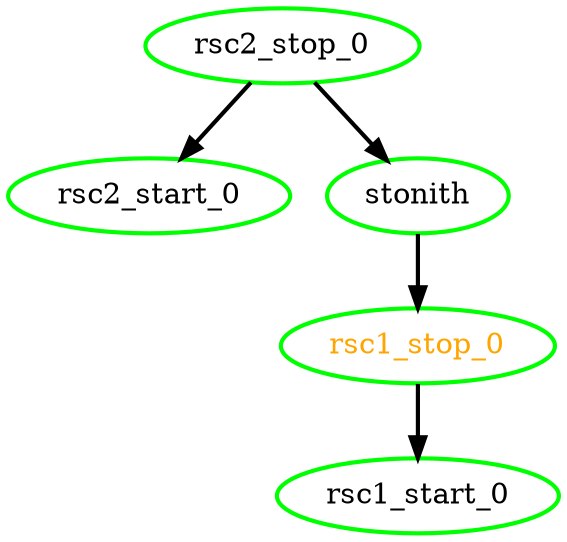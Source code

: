 digraph "g" {
	size = "30,30"
"rsc1_stop_0" [ tooltip="" style=bold color="green" fontcolor="orange" ]
"rsc1_start_0" [ tooltip="node1" style=bold color="green" fontcolor="black" ]
"rsc2_stop_0" [ tooltip="node2" style=bold color="green" fontcolor="black" ]
"rsc2_start_0" [ tooltip="node1" style=bold color="green" fontcolor="black" ]
"stonith" [ tooltip="node2" style=bold color="green" fontcolor="black" ]
"stonith" -> "rsc1_stop_0" [ style = bold]
"rsc1_stop_0" -> "rsc1_start_0" [ style = bold]
"rsc2_stop_0" -> "rsc2_start_0" [ style = bold]
"rsc2_stop_0" -> "stonith" [ style = bold]
}
